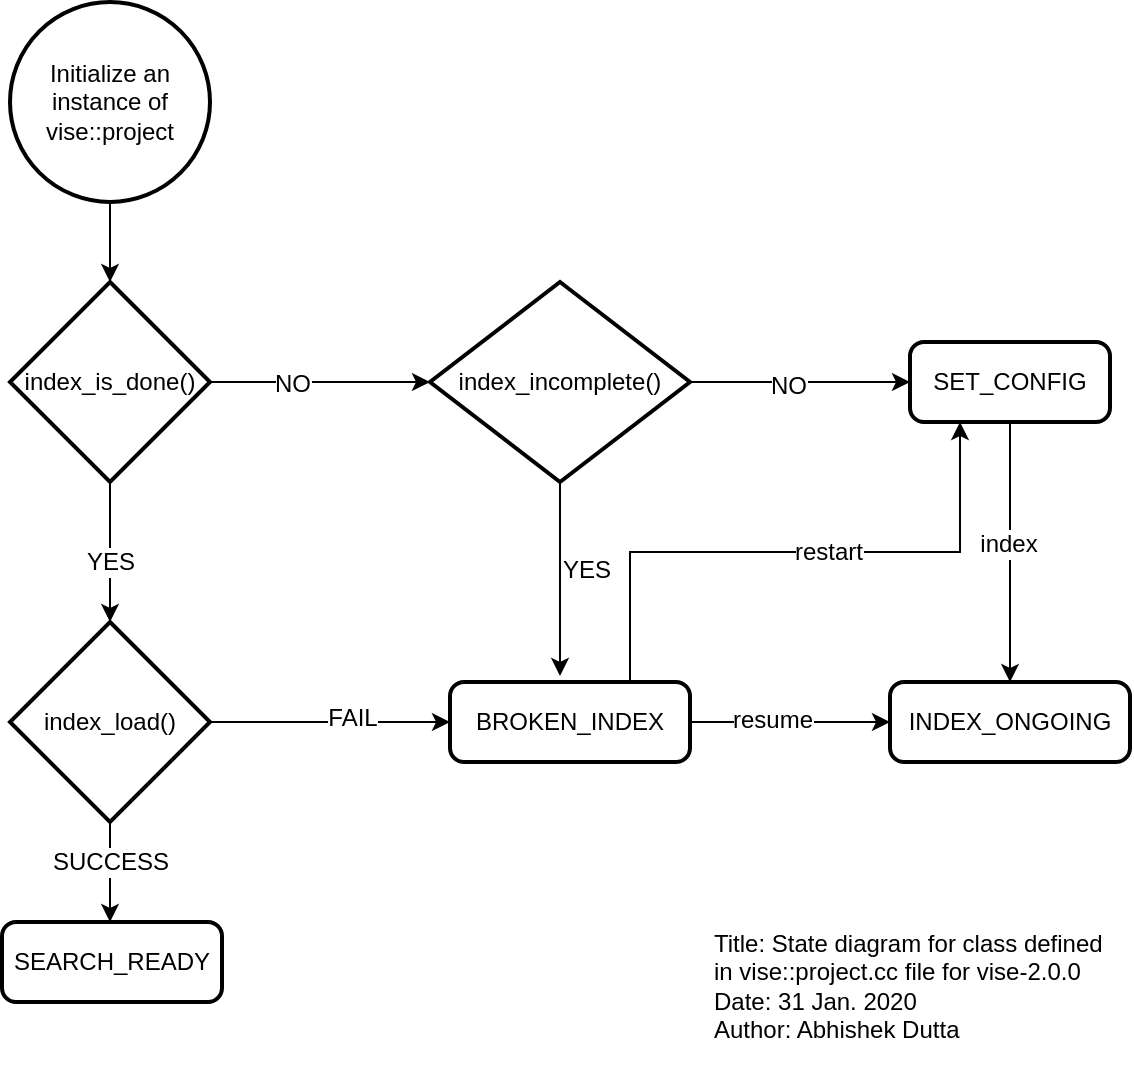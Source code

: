 <mxfile version="12.5.3" type="device"><diagram id="9YM8PPfqBQ7gvLFrTx58" name="vise_project_state"><mxGraphModel dx="1136" dy="701" grid="1" gridSize="10" guides="1" tooltips="1" connect="1" arrows="1" fold="1" page="1" pageScale="1" pageWidth="600" pageHeight="600" math="0" shadow="0"><root><mxCell id="0"/><mxCell id="1" parent="0"/><mxCell id="OcMAPhNMcj6YkKmLwNI8-1" value="Initialize an instance of vise::project" style="strokeWidth=2;html=1;shape=mxgraph.flowchart.start_2;whiteSpace=wrap;" parent="1" vertex="1"><mxGeometry x="22" y="51" width="100" height="100" as="geometry"/></mxCell><mxCell id="OcMAPhNMcj6YkKmLwNI8-25" style="edgeStyle=orthogonalEdgeStyle;rounded=0;orthogonalLoop=1;jettySize=auto;html=1;exitX=1;exitY=0.5;exitDx=0;exitDy=0;exitPerimeter=0;entryX=0;entryY=0.5;entryDx=0;entryDy=0;entryPerimeter=0;" parent="1" source="OcMAPhNMcj6YkKmLwNI8-2" target="OcMAPhNMcj6YkKmLwNI8-13" edge="1"><mxGeometry relative="1" as="geometry"/></mxCell><mxCell id="OcMAPhNMcj6YkKmLwNI8-26" value="NO" style="text;html=1;align=center;verticalAlign=middle;resizable=0;points=[];labelBackgroundColor=#ffffff;" parent="OcMAPhNMcj6YkKmLwNI8-25" vertex="1" connectable="0"><mxGeometry x="-0.253" y="-1" relative="1" as="geometry"><mxPoint as="offset"/></mxGeometry></mxCell><mxCell id="OcMAPhNMcj6YkKmLwNI8-2" value="index_is_done()" style="strokeWidth=2;html=1;shape=mxgraph.flowchart.decision;whiteSpace=wrap;" parent="1" vertex="1"><mxGeometry x="22" y="191" width="100" height="100" as="geometry"/></mxCell><mxCell id="OcMAPhNMcj6YkKmLwNI8-15" style="edgeStyle=orthogonalEdgeStyle;rounded=0;orthogonalLoop=1;jettySize=auto;html=1;exitX=1;exitY=0.5;exitDx=0;exitDy=0;exitPerimeter=0;entryX=0;entryY=0.5;entryDx=0;entryDy=0;" parent="1" source="OcMAPhNMcj6YkKmLwNI8-3" target="OcMAPhNMcj6YkKmLwNI8-12" edge="1"><mxGeometry relative="1" as="geometry"/></mxCell><mxCell id="OcMAPhNMcj6YkKmLwNI8-16" value="FAIL" style="text;html=1;align=center;verticalAlign=middle;resizable=0;points=[];labelBackgroundColor=#ffffff;" parent="OcMAPhNMcj6YkKmLwNI8-15" vertex="1" connectable="0"><mxGeometry x="0.179" y="2" relative="1" as="geometry"><mxPoint as="offset"/></mxGeometry></mxCell><mxCell id="OcMAPhNMcj6YkKmLwNI8-3" value="index_load()" style="strokeWidth=2;html=1;shape=mxgraph.flowchart.decision;whiteSpace=wrap;" parent="1" vertex="1"><mxGeometry x="22" y="361" width="100" height="100" as="geometry"/></mxCell><mxCell id="OcMAPhNMcj6YkKmLwNI8-4" value="SEARCH_READY" style="rounded=1;whiteSpace=wrap;html=1;absoluteArcSize=1;arcSize=14;strokeWidth=2;" parent="1" vertex="1"><mxGeometry x="18" y="511" width="110" height="40" as="geometry"/></mxCell><mxCell id="OcMAPhNMcj6YkKmLwNI8-5" value="" style="endArrow=classic;html=1;" parent="1" source="OcMAPhNMcj6YkKmLwNI8-1" target="OcMAPhNMcj6YkKmLwNI8-2" edge="1"><mxGeometry width="50" height="50" relative="1" as="geometry"><mxPoint x="22" y="621" as="sourcePoint"/><mxPoint x="72" y="571" as="targetPoint"/></mxGeometry></mxCell><mxCell id="OcMAPhNMcj6YkKmLwNI8-6" value="" style="endArrow=classic;html=1;exitX=0.5;exitY=1;exitDx=0;exitDy=0;exitPerimeter=0;" parent="1" source="OcMAPhNMcj6YkKmLwNI8-2" target="OcMAPhNMcj6YkKmLwNI8-3" edge="1"><mxGeometry width="50" height="50" relative="1" as="geometry"><mxPoint x="22" y="621" as="sourcePoint"/><mxPoint x="72" y="571" as="targetPoint"/></mxGeometry></mxCell><mxCell id="OcMAPhNMcj6YkKmLwNI8-8" value="YES" style="text;html=1;align=center;verticalAlign=middle;resizable=0;points=[];labelBackgroundColor=#ffffff;" parent="OcMAPhNMcj6YkKmLwNI8-6" vertex="1" connectable="0"><mxGeometry x="0.662" y="1" relative="1" as="geometry"><mxPoint x="-1" y="-18" as="offset"/></mxGeometry></mxCell><mxCell id="OcMAPhNMcj6YkKmLwNI8-7" value="" style="endArrow=classic;html=1;exitX=0.5;exitY=1;exitDx=0;exitDy=0;exitPerimeter=0;" parent="1" source="OcMAPhNMcj6YkKmLwNI8-3" edge="1"><mxGeometry width="50" height="50" relative="1" as="geometry"><mxPoint x="22" y="621" as="sourcePoint"/><mxPoint x="72" y="511" as="targetPoint"/></mxGeometry></mxCell><mxCell id="OcMAPhNMcj6YkKmLwNI8-9" value="SUCCESS" style="text;html=1;align=center;verticalAlign=middle;resizable=0;points=[];labelBackgroundColor=#ffffff;" parent="OcMAPhNMcj6YkKmLwNI8-7" vertex="1" connectable="0"><mxGeometry x="0.526" y="-1" relative="1" as="geometry"><mxPoint x="1" y="-18" as="offset"/></mxGeometry></mxCell><mxCell id="OcMAPhNMcj6YkKmLwNI8-10" value="SET_CONFIG" style="rounded=1;whiteSpace=wrap;html=1;absoluteArcSize=1;arcSize=14;strokeWidth=2;" parent="1" vertex="1"><mxGeometry x="472" y="221" width="100" height="40" as="geometry"/></mxCell><mxCell id="OcMAPhNMcj6YkKmLwNI8-11" value="INDEX_ONGOING" style="rounded=1;whiteSpace=wrap;html=1;absoluteArcSize=1;arcSize=14;strokeWidth=2;" parent="1" vertex="1"><mxGeometry x="462" y="391" width="120" height="40" as="geometry"/></mxCell><mxCell id="OcMAPhNMcj6YkKmLwNI8-17" style="edgeStyle=orthogonalEdgeStyle;rounded=0;orthogonalLoop=1;jettySize=auto;html=1;exitX=1;exitY=0.5;exitDx=0;exitDy=0;entryX=0;entryY=0.5;entryDx=0;entryDy=0;" parent="1" source="OcMAPhNMcj6YkKmLwNI8-12" target="OcMAPhNMcj6YkKmLwNI8-11" edge="1"><mxGeometry relative="1" as="geometry"/></mxCell><mxCell id="OcMAPhNMcj6YkKmLwNI8-21" value="resume" style="text;html=1;align=center;verticalAlign=middle;resizable=0;points=[];labelBackgroundColor=#ffffff;" parent="OcMAPhNMcj6YkKmLwNI8-17" vertex="1" connectable="0"><mxGeometry x="-0.191" y="1" relative="1" as="geometry"><mxPoint as="offset"/></mxGeometry></mxCell><mxCell id="OcMAPhNMcj6YkKmLwNI8-22" style="edgeStyle=orthogonalEdgeStyle;rounded=0;orthogonalLoop=1;jettySize=auto;html=1;exitX=0.75;exitY=0;exitDx=0;exitDy=0;entryX=0.25;entryY=1;entryDx=0;entryDy=0;" parent="1" source="OcMAPhNMcj6YkKmLwNI8-12" target="OcMAPhNMcj6YkKmLwNI8-10" edge="1"><mxGeometry relative="1" as="geometry"/></mxCell><mxCell id="OcMAPhNMcj6YkKmLwNI8-23" value="restart" style="text;html=1;align=center;verticalAlign=middle;resizable=0;points=[];labelBackgroundColor=#ffffff;" parent="OcMAPhNMcj6YkKmLwNI8-22" vertex="1" connectable="0"><mxGeometry x="0.108" relative="1" as="geometry"><mxPoint as="offset"/></mxGeometry></mxCell><mxCell id="OcMAPhNMcj6YkKmLwNI8-12" value="BROKEN_INDEX" style="rounded=1;whiteSpace=wrap;html=1;absoluteArcSize=1;arcSize=14;strokeWidth=2;" parent="1" vertex="1"><mxGeometry x="242" y="391" width="120" height="40" as="geometry"/></mxCell><mxCell id="OcMAPhNMcj6YkKmLwNI8-24" style="edgeStyle=orthogonalEdgeStyle;rounded=0;orthogonalLoop=1;jettySize=auto;html=1;exitX=0.5;exitY=1;exitDx=0;exitDy=0;exitPerimeter=0;" parent="1" source="OcMAPhNMcj6YkKmLwNI8-13" edge="1"><mxGeometry relative="1" as="geometry"><mxPoint x="297" y="388" as="targetPoint"/></mxGeometry></mxCell><mxCell id="OcMAPhNMcj6YkKmLwNI8-28" value="YES" style="text;html=1;align=center;verticalAlign=middle;resizable=0;points=[];labelBackgroundColor=#ffffff;" parent="OcMAPhNMcj6YkKmLwNI8-24" vertex="1" connectable="0"><mxGeometry x="-0.263" y="7" relative="1" as="geometry"><mxPoint x="6" y="8" as="offset"/></mxGeometry></mxCell><mxCell id="OcMAPhNMcj6YkKmLwNI8-31" style="edgeStyle=orthogonalEdgeStyle;rounded=0;orthogonalLoop=1;jettySize=auto;html=1;exitX=1;exitY=0.5;exitDx=0;exitDy=0;exitPerimeter=0;entryX=0;entryY=0.5;entryDx=0;entryDy=0;" parent="1" source="OcMAPhNMcj6YkKmLwNI8-13" target="OcMAPhNMcj6YkKmLwNI8-10" edge="1"><mxGeometry relative="1" as="geometry"/></mxCell><mxCell id="OcMAPhNMcj6YkKmLwNI8-32" value="NO" style="text;html=1;align=center;verticalAlign=middle;resizable=0;points=[];labelBackgroundColor=#ffffff;" parent="OcMAPhNMcj6YkKmLwNI8-31" vertex="1" connectable="0"><mxGeometry x="-0.111" y="-2" relative="1" as="geometry"><mxPoint as="offset"/></mxGeometry></mxCell><mxCell id="OcMAPhNMcj6YkKmLwNI8-13" value="index_incomplete()" style="strokeWidth=2;html=1;shape=mxgraph.flowchart.decision;whiteSpace=wrap;" parent="1" vertex="1"><mxGeometry x="232" y="191" width="130" height="100" as="geometry"/></mxCell><mxCell id="OcMAPhNMcj6YkKmLwNI8-33" value="&lt;p style=&quot;line-height: 120%&quot;&gt;Title: State diagram for class defined in vise::project.cc file for vise-2.0.0&lt;br&gt;Date: 31 Jan. 2020&lt;br&gt;Author: Abhishek Dutta&lt;br&gt;&lt;/p&gt;" style="text;html=1;strokeColor=none;fillColor=none;align=left;verticalAlign=top;whiteSpace=wrap;rounded=0;" parent="1" vertex="1"><mxGeometry x="372" y="496" width="200" height="70" as="geometry"/></mxCell><mxCell id="OcMAPhNMcj6YkKmLwNI8-34" value="" style="endArrow=classic;html=1;entryX=0.5;entryY=0;entryDx=0;entryDy=0;exitX=0.5;exitY=1;exitDx=0;exitDy=0;" parent="1" source="OcMAPhNMcj6YkKmLwNI8-10" target="OcMAPhNMcj6YkKmLwNI8-11" edge="1"><mxGeometry width="50" height="50" relative="1" as="geometry"><mxPoint x="170" y="651" as="sourcePoint"/><mxPoint x="220" y="601" as="targetPoint"/><Array as="points"><mxPoint x="522" y="331"/></Array></mxGeometry></mxCell><mxCell id="OcMAPhNMcj6YkKmLwNI8-35" value="index" style="text;html=1;align=center;verticalAlign=middle;resizable=0;points=[];labelBackgroundColor=#ffffff;" parent="OcMAPhNMcj6YkKmLwNI8-34" vertex="1" connectable="0"><mxGeometry x="-0.058" y="-1" relative="1" as="geometry"><mxPoint as="offset"/></mxGeometry></mxCell></root></mxGraphModel></diagram></mxfile>